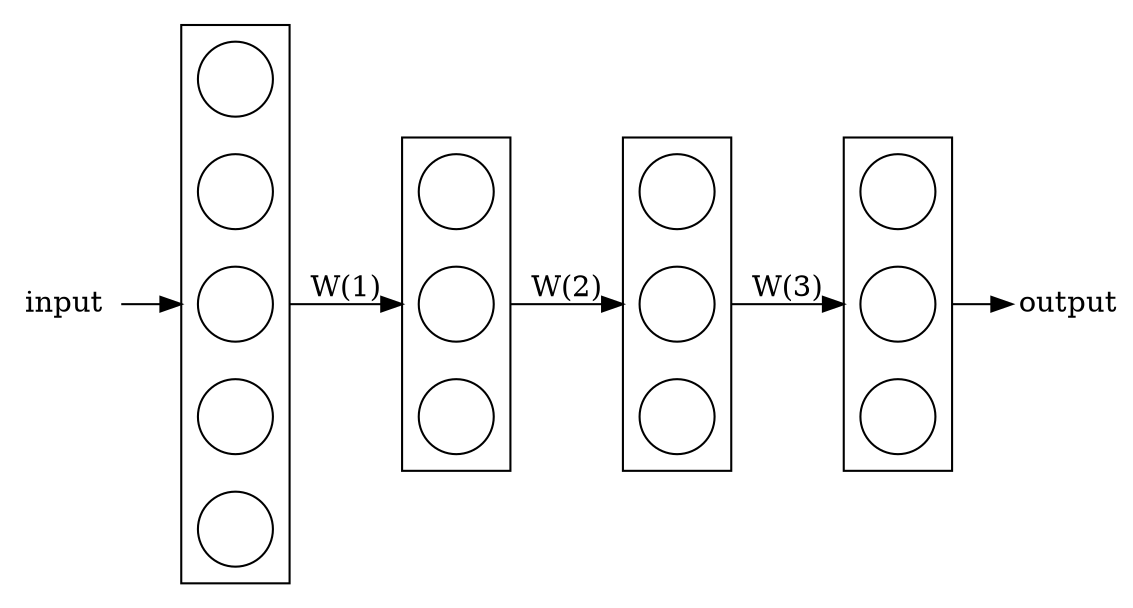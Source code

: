 digraph G {

  compound = true;
  ordering="out";
  rankdir=LR
	splines=line

  node [fixedsize=true];

  subgraph cluster_0 {
		node [style=solid, shape=circle];
		x1 x2 x3 x4 x5;
		label = "";
	}

	subgraph cluster_1 {
		node [style=solid, shape=circle];
		u1_1 u1_2 u1_3;
		label = "";
	}

  subgraph cluster_2 {
    node [style=solid, shape=circle];
    u2_1 u2_2 u2_3;
  }

  subgraph cluster_3 {
    node [style=solid, shape=circle];
    u3_1 u3_2 u3_3;
  }



        x1, x2, x3, x4, x5, u1_1, u1_2, u1_3, u2_1, u2_2, u2_3, u3_1, u3_2, u3_3 [label=""]
        i [shape=none, label="input"]
        o [shape=none, label="output"]

        i -> x3 [lhead=cluster_0]
        x3 -> u1_2 [lhead=cluster_1, ltail=cluster_0, label="W(1)"]
        u1_2 -> u2_2 [lhead=cluster_2, ltail=cluster_1, label="W(2)"]
        u2_2 -> u3_2 [lhead=cluster_3, ltail=cluster_2, label="W(3)"]
        u3_2 -> o [ltail=cluster_3]

}
